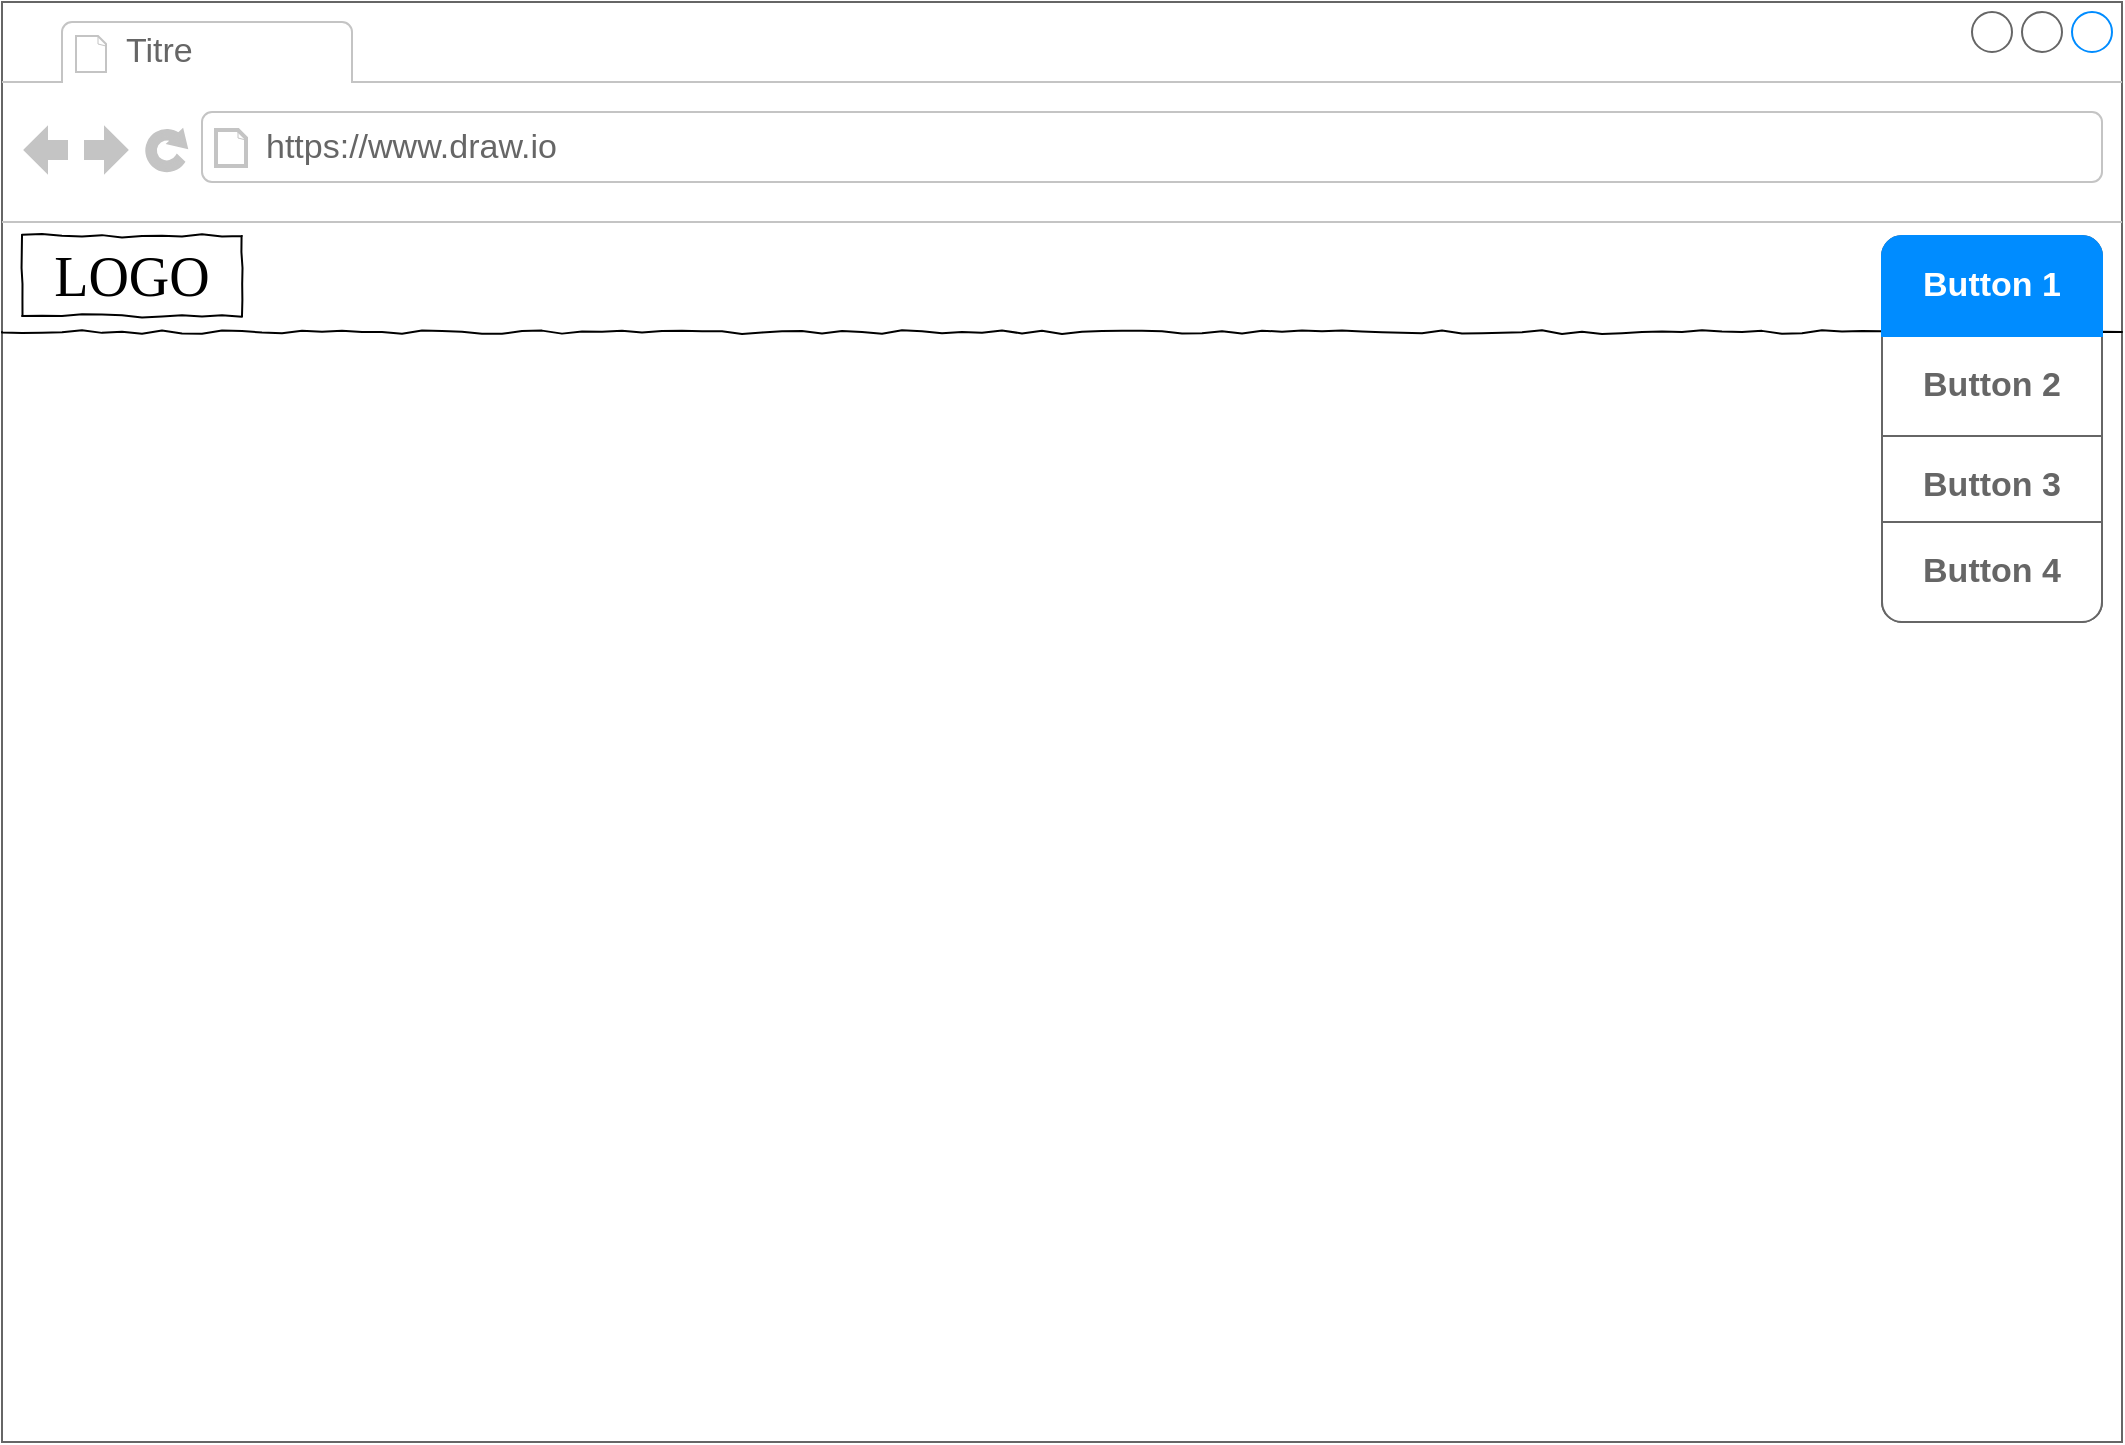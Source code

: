 <mxfile version="23.1.5" type="device">
  <diagram name="Page-1" id="tuLd8cSAwtY4dUXWm7uf">
    <mxGraphModel dx="2251" dy="1670" grid="1" gridSize="10" guides="1" tooltips="1" connect="1" arrows="1" fold="1" page="1" pageScale="1" pageWidth="827" pageHeight="1169" math="0" shadow="0">
      <root>
        <mxCell id="0" />
        <mxCell id="1" parent="0" />
        <mxCell id="Bjcpg6IsjKY-1CKiHntm-1" value="" style="strokeWidth=1;shadow=0;dashed=0;align=center;html=1;shape=mxgraph.mockup.containers.browserWindow;rSize=0;strokeColor=#666666;strokeColor2=#008cff;strokeColor3=#c4c4c4;mainText=,;recursiveResize=0;" vertex="1" parent="1">
          <mxGeometry x="-730" y="40" width="1060" height="720" as="geometry" />
        </mxCell>
        <mxCell id="Bjcpg6IsjKY-1CKiHntm-2" value="Titre" style="strokeWidth=1;shadow=0;dashed=0;align=center;html=1;shape=mxgraph.mockup.containers.anchor;fontSize=17;fontColor=#666666;align=left;whiteSpace=wrap;" vertex="1" parent="Bjcpg6IsjKY-1CKiHntm-1">
          <mxGeometry x="60" y="12" width="110" height="26" as="geometry" />
        </mxCell>
        <mxCell id="Bjcpg6IsjKY-1CKiHntm-3" value="https://www.draw.io" style="strokeWidth=1;shadow=0;dashed=0;align=center;html=1;shape=mxgraph.mockup.containers.anchor;rSize=0;fontSize=17;fontColor=#666666;align=left;" vertex="1" parent="Bjcpg6IsjKY-1CKiHntm-1">
          <mxGeometry x="130" y="60" width="250" height="26" as="geometry" />
        </mxCell>
        <mxCell id="Bjcpg6IsjKY-1CKiHntm-4" value="" style="line;strokeWidth=1;html=1;rounded=0;shadow=0;labelBackgroundColor=none;fillColor=none;fontFamily=Verdana;fontSize=14;fontColor=#000000;align=center;comic=1;" vertex="1" parent="Bjcpg6IsjKY-1CKiHntm-1">
          <mxGeometry y="160" width="1060" height="10" as="geometry" />
        </mxCell>
        <mxCell id="Bjcpg6IsjKY-1CKiHntm-5" value="LOGO" style="whiteSpace=wrap;html=1;rounded=0;shadow=0;labelBackgroundColor=none;strokeWidth=1;fontFamily=Verdana;fontSize=28;align=center;comic=1;" vertex="1" parent="Bjcpg6IsjKY-1CKiHntm-1">
          <mxGeometry x="10" y="117" width="110" height="40" as="geometry" />
        </mxCell>
        <mxCell id="Bjcpg6IsjKY-1CKiHntm-6" value="" style="strokeWidth=1;shadow=0;dashed=0;align=center;html=1;shape=mxgraph.mockup.rrect;rSize=10;strokeColor=#666666;" vertex="1" parent="Bjcpg6IsjKY-1CKiHntm-1">
          <mxGeometry x="940" y="117" width="110" height="193" as="geometry" />
        </mxCell>
        <mxCell id="Bjcpg6IsjKY-1CKiHntm-7" value="Button 2" style="strokeColor=inherit;fillColor=inherit;gradientColor=inherit;strokeWidth=1;shadow=0;dashed=0;align=center;html=1;shape=mxgraph.mockup.rrect;rSize=0;fontSize=17;fontColor=#666666;fontStyle=1;resizeWidth=1;whiteSpace=wrap;" vertex="1" parent="Bjcpg6IsjKY-1CKiHntm-6">
          <mxGeometry width="110" height="50" relative="1" as="geometry">
            <mxPoint y="50" as="offset" />
          </mxGeometry>
        </mxCell>
        <mxCell id="Bjcpg6IsjKY-1CKiHntm-8" value="Button 3" style="strokeColor=inherit;fillColor=inherit;gradientColor=inherit;strokeWidth=1;shadow=0;dashed=0;align=center;html=1;shape=mxgraph.mockup.rrect;rSize=0;fontSize=17;fontColor=#666666;fontStyle=1;resizeWidth=1;whiteSpace=wrap;" vertex="1" parent="Bjcpg6IsjKY-1CKiHntm-6">
          <mxGeometry width="110" height="50" relative="1" as="geometry">
            <mxPoint y="100" as="offset" />
          </mxGeometry>
        </mxCell>
        <mxCell id="Bjcpg6IsjKY-1CKiHntm-9" value="Button 4" style="strokeColor=inherit;fillColor=inherit;gradientColor=inherit;strokeWidth=1;shadow=0;dashed=0;align=center;html=1;shape=mxgraph.mockup.bottomButton;rSize=10;fontSize=17;fontColor=#666666;fontStyle=1;resizeWidth=1;whiteSpace=wrap;" vertex="1" parent="Bjcpg6IsjKY-1CKiHntm-6">
          <mxGeometry y="1" width="110" height="50" relative="1" as="geometry">
            <mxPoint y="-50" as="offset" />
          </mxGeometry>
        </mxCell>
        <mxCell id="Bjcpg6IsjKY-1CKiHntm-10" value="Button 1" style="strokeWidth=1;shadow=0;dashed=0;align=center;html=1;shape=mxgraph.mockup.topButton;rSize=10;fontSize=17;fontColor=#ffffff;fontStyle=1;fillColor=#008cff;strokeColor=#008cff;resizeWidth=1;whiteSpace=wrap;" vertex="1" parent="Bjcpg6IsjKY-1CKiHntm-6">
          <mxGeometry width="110" height="50" relative="1" as="geometry" />
        </mxCell>
      </root>
    </mxGraphModel>
  </diagram>
</mxfile>
